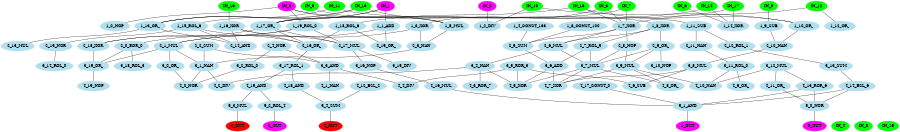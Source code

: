 digraph EACircuit {
rankdir=BT;
edge [dir=none];
size="6,6";
ordering=out;
node [color=magenta, style=filled];
"IN_0";
"IN_1";
"IN_2";
node [color=green, style=filled];
"IN_3";
"IN_4";
"IN_5";
"IN_6";
"IN_7";
"IN_8";
"IN_9";
"IN_10";
"IN_11";
"IN_12";
"IN_13";
"IN_14";
"IN_15";
"IN_16";
"IN_17";
"IN_18";
node [color=lightblue2, style=filled];
{ rank=same; "1_0_NOP"; "1_1_ADD"; "1_2_DIV"; "1_3_XOR"; "1_4_CONST_133"; "1_5_MUL"; "1_6_CONST_100"; "1_7_XOR"; "1_8_XOR"; "1_9_SUB"; "1_10_OR_"; "1_11_SUB"; "1_12_OR_"; "1_13_OR_"; "1_14_XOR"; "1_15_ROL_6"; "1_16_XOR"; "1_17_OR_"; "1_18_ROL_6"; "1_19_ROL_0"; }
"1_0_NOP" -> "IN_0";
"1_1_ADD" -> "IN_1";
"1_2_DIV" -> "IN_2";
"1_2_DIV" -> "IN_10";
"1_3_XOR" -> "IN_3";
"1_5_MUL" -> "IN_0";
"1_5_MUL" -> "IN_5";
"1_5_MUL" -> "IN_13";
"1_7_XOR" -> "IN_18";
"1_7_XOR" -> "IN_3";
"1_7_XOR" -> "IN_7";
"1_7_XOR" -> "IN_12";
"1_8_XOR" -> "IN_0";
"1_9_SUB" -> "IN_9";
"1_10_OR_" -> "IN_10";
"1_10_OR_" -> "IN_18";
"1_11_SUB" -> "IN_11";
"1_12_OR_" -> "IN_12";
"1_13_OR_" -> "IN_11";
"1_13_OR_" -> "IN_13";
"1_13_OR_" -> "IN_1";
"1_14_XOR" -> "IN_6";
"1_14_XOR" -> "IN_14";
"1_14_XOR" -> "IN_17";
"1_15_ROL_6" -> "IN_1";
"1_16_XOR" -> "IN_16";
"1_17_OR_" -> "IN_13";
"1_17_OR_" -> "IN_14";
"1_17_OR_" -> "IN_17";
"1_17_OR_" -> "IN_7";
"1_18_ROL_6" -> "IN_18";
"1_19_ROL_0" -> "IN_0";
node [color=lightblue2, style=filled];
{ rank=same; "2_0_ROR_0"; "2_1_MUL"; "2_2_SUM"; "2_3_NAN"; "2_4_NOR"; "2_5_SUM"; "2_6_MUL"; "2_7_ROL_5"; "2_8_NOP"; "2_9_OR_"; "2_10_NAN"; "2_11_NAN"; "2_12_ROL_1"; "2_13_MUL"; "2_14_AND"; "2_15_NOR"; "2_16_OR_"; "2_17_MUL"; "2_18_XOR"; "2_19_OR_"; }
"2_0_ROR_0" -> "1_19_ROL_0";
"2_1_MUL" -> "1_1_ADD";
"2_1_MUL" -> "1_3_XOR";
"2_3_NAN" -> "1_3_XOR";
"2_3_NAN" -> "1_5_MUL";
"2_5_SUM" -> "1_4_CONST_133";
"2_5_SUM" -> "1_6_CONST_100";
"2_5_SUM" -> "1_7_XOR";
"2_6_MUL" -> "1_7_XOR";
"2_6_MUL" -> "1_8_XOR";
"2_7_ROL_5" -> "1_8_XOR";
"2_8_NOP" -> "1_7_XOR";
"2_9_OR_" -> "1_8_XOR";
"2_10_NAN" -> "1_9_SUB";
"2_10_NAN" -> "1_10_OR_";
"2_11_NAN" -> "1_11_SUB";
"2_12_ROL_1" -> "1_11_SUB";
"2_13_MUL" -> "1_13_OR_";
"2_14_AND" -> "1_13_OR_";
"2_14_AND" -> "1_15_ROL_6";
"2_14_AND" -> "1_16_XOR";
"2_15_NOR" -> "1_15_ROL_6";
"2_16_OR_" -> "1_15_ROL_6";
"2_16_OR_" -> "1_16_XOR";
"2_16_OR_" -> "1_17_OR_";
"2_16_OR_" -> "1_18_ROL_6";
"2_17_MUL" -> "1_16_XOR";
"2_17_MUL" -> "1_17_OR_";
"2_17_MUL" -> "1_19_ROL_0";
"2_18_XOR" -> "1_17_OR_";
"2_18_XOR" -> "1_19_ROL_0";
"2_19_OR_" -> "1_18_ROL_6";
"2_19_OR_" -> "1_1_ADD";
node [color=lightblue2, style=filled];
{ rank=same; "3_0_OR_"; "3_1_NAN"; "3_2_ROL_0"; "3_3_AND"; "3_4_NAN"; "3_5_ROR_3"; "3_6_ADD"; "3_7_MUL"; "3_8_MUL"; "3_9_MUL"; "3_10_NOP"; "3_11_ROL_0"; "3_12_MUL"; "3_13_SUM"; "3_14_ROL_0"; "3_15_DIV"; "3_16_NOP"; "3_17_ROL_1"; "3_18_ROL_3"; "3_19_OR_"; }
"3_0_OR_" -> "2_1_MUL";
"3_1_NAN" -> "2_1_MUL";
"3_1_NAN" -> "2_2_SUM";
"3_1_NAN" -> "2_3_NAN";
"3_2_ROL_0" -> "2_4_NOR";
"3_3_AND" -> "2_2_SUM";
"3_3_AND" -> "2_4_NOR";
"3_4_NAN" -> "2_6_MUL";
"3_6_ADD" -> "2_5_SUM";
"3_6_ADD" -> "2_7_ROL_5";
"3_7_MUL" -> "2_6_MUL";
"3_7_MUL" -> "2_7_ROL_5";
"3_7_MUL" -> "2_8_NOP";
"3_7_MUL" -> "2_9_OR_";
"3_8_MUL" -> "2_10_NAN";
"3_9_MUL" -> "2_8_NOP";
"3_9_MUL" -> "2_9_OR_";
"3_10_NOP" -> "2_9_OR_";
"3_11_ROL_0" -> "2_11_NAN";
"3_13_SUM" -> "2_12_ROL_1";
"3_14_ROL_0" -> "2_15_NOR";
"3_15_DIV" -> "2_17_MUL";
"3_16_NOP" -> "2_17_MUL";
"3_17_ROL_1" -> "2_16_OR_";
"3_18_ROL_3" -> "2_0_ROR_0";
"3_19_OR_" -> "2_18_XOR";
"3_19_OR_" -> "2_0_ROR_0";
"3_19_OR_" -> "2_1_MUL";
node [color=lightblue2, style=filled];
{ rank=same; "4_0_NOR"; "4_1_NAN"; "4_2_DIV"; "4_3_ROR_7"; "4_4_DIV"; "4_5_XOR"; "4_6_SUB"; "4_7_XOR"; "4_8_OR_"; "4_9_OR_"; "4_10_NAN"; "4_11_OR_"; "4_12_BSL_2"; "4_13_ROR_6"; "4_14_BSL_6"; "4_15_AND"; "4_16_MUL"; "4_17_CONST_0"; "4_18_AND"; "4_19_NOP"; }
"4_0_NOR" -> "3_0_OR_";
"4_0_NOR" -> "3_1_NAN";
"4_0_NOR" -> "3_2_ROL_0";
"4_1_NAN" -> "3_3_AND";
"4_2_DIV" -> "3_1_NAN";
"4_2_DIV" -> "3_4_NAN";
"4_3_ROR_7" -> "3_4_NAN";
"4_4_DIV" -> "3_3_AND";
"4_4_DIV" -> "3_5_ROR_3";
"4_5_XOR" -> "3_4_NAN";
"4_5_XOR" -> "3_5_ROR_3";
"4_5_XOR" -> "3_6_ADD";
"4_5_XOR" -> "3_7_MUL";
"4_6_SUB" -> "3_5_ROR_3";
"4_6_SUB" -> "3_8_MUL";
"4_7_XOR" -> "3_6_ADD";
"4_7_XOR" -> "3_7_MUL";
"4_7_XOR" -> "3_8_MUL";
"4_7_XOR" -> "3_9_MUL";
"4_8_OR_" -> "3_7_MUL";
"4_8_OR_" -> "3_9_MUL";
"4_9_OR_" -> "3_11_ROL_0";
"4_10_NAN" -> "3_9_MUL";
"4_10_NAN" -> "3_11_ROL_0";
"4_10_NAN" -> "3_12_MUL";
"4_11_OR_" -> "3_12_MUL";
"4_13_ROR_6" -> "3_12_MUL";
"4_14_BSL_6" -> "3_13_SUM";
"4_15_AND" -> "3_17_ROL_1";
"4_16_MUL" -> "3_16_NOP";
"4_18_AND" -> "3_17_ROL_1";
"4_19_NOP" -> "3_19_OR_";
node [color=lightblue2, style=filled];
{ rank=same; "5_0_NOR"; "5_1_AND"; "5_2_ROL_4"; "5_3_MUL"; "5_4_SUM"; }
"5_0_NOR" -> "4_11_OR_";
"5_0_NOR" -> "4_13_ROR_6";
"5_0_NOR" -> "4_14_BSL_6";
"5_1_AND" -> "4_13_ROR_6";
"5_1_AND" -> "4_14_BSL_6";
"5_1_AND" -> "4_16_MUL";
"5_1_AND" -> "4_17_CONST_0";
"5_2_ROL_4" -> "4_15_AND";
"5_3_MUL" -> "4_15_AND";
"5_4_SUM" -> "4_18_AND";
"5_4_SUM" -> "4_12_BSL_2";
node [color=magenta];
"0_OUT" -> "5_0_NOR";
"1_OUT" -> "5_1_AND";
"2_OUT" -> "5_2_ROL_4";
node [color=red];
"3_OUT" -> "5_3_MUL";
"4_OUT" -> "5_4_SUM";
}